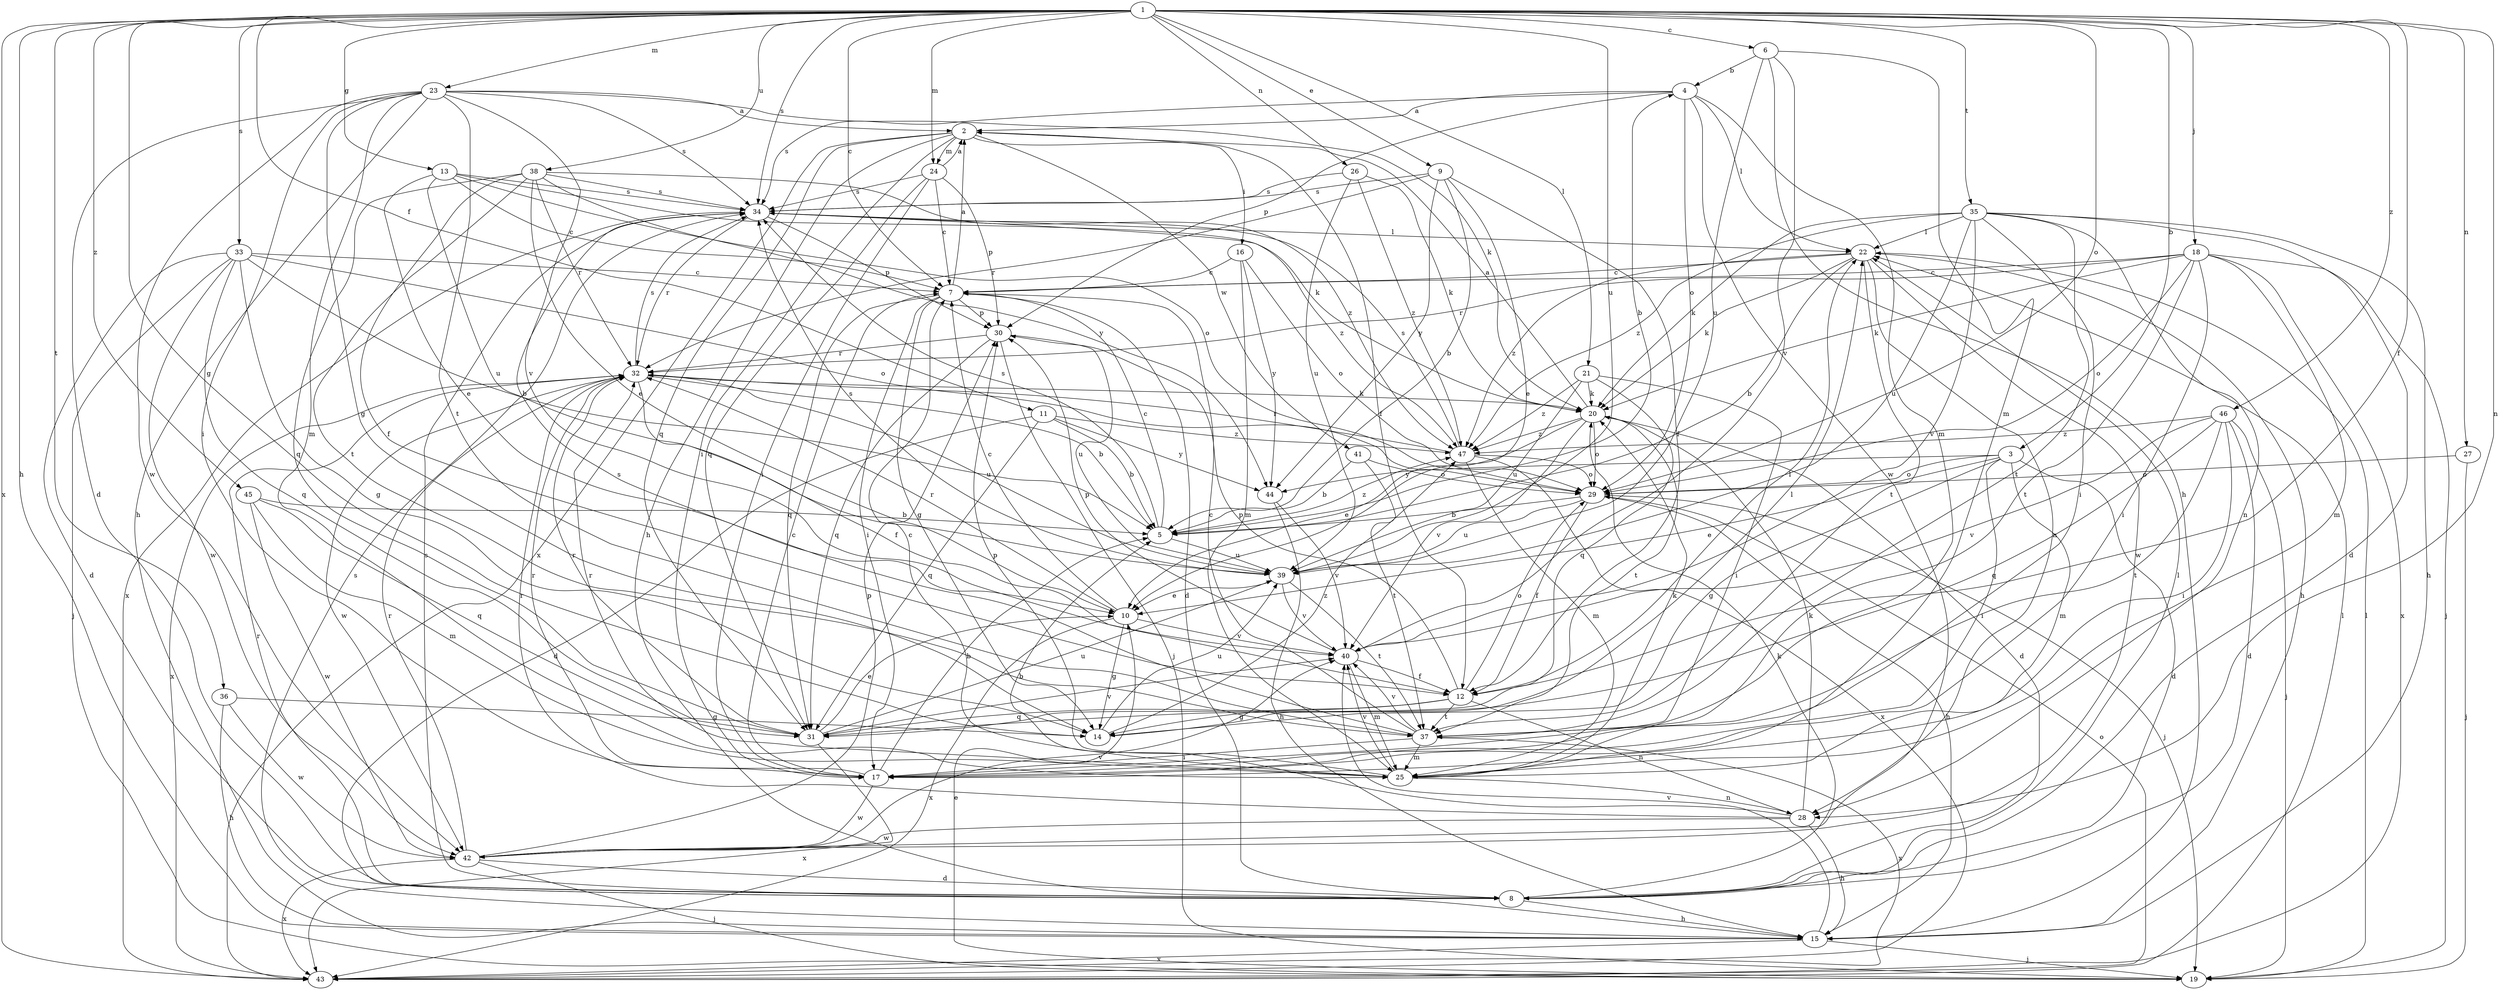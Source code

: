 strict digraph  {
	4 -> 2 [label=a];
	7 -> 2 [label=a];
	20 -> 2 [label=a];
	23 -> 2 [label=a];
	24 -> 2 [label=a];
	1 -> 3 [label=b];
	5 -> 4 [label=b];
	6 -> 4 [label=b];
	9 -> 5 [label=b];
	11 -> 5 [label=b];
	17 -> 5 [label=b];
	22 -> 5 [label=b];
	28 -> 5 [label=b];
	29 -> 5 [label=b];
	32 -> 5 [label=b];
	33 -> 5 [label=b];
	41 -> 5 [label=b];
	45 -> 5 [label=b];
	1 -> 6 [label=c];
	1 -> 7 [label=c];
	5 -> 7 [label=c];
	10 -> 7 [label=c];
	13 -> 7 [label=c];
	16 -> 7 [label=c];
	17 -> 7 [label=c];
	18 -> 7 [label=c];
	22 -> 7 [label=c];
	24 -> 7 [label=c];
	25 -> 7 [label=c];
	33 -> 7 [label=c];
	37 -> 7 [label=c];
	3 -> 8 [label=d];
	7 -> 8 [label=d];
	11 -> 8 [label=d];
	20 -> 8 [label=d];
	23 -> 8 [label=d];
	33 -> 8 [label=d];
	35 -> 8 [label=d];
	42 -> 8 [label=d];
	46 -> 8 [label=d];
	1 -> 9 [label=e];
	3 -> 10 [label=e];
	9 -> 10 [label=e];
	13 -> 10 [label=e];
	19 -> 10 [label=e];
	20 -> 10 [label=e];
	31 -> 10 [label=e];
	38 -> 10 [label=e];
	39 -> 10 [label=e];
	1 -> 11 [label=f];
	1 -> 12 [label=f];
	2 -> 12 [label=f];
	9 -> 12 [label=f];
	29 -> 12 [label=f];
	32 -> 12 [label=f];
	38 -> 12 [label=f];
	40 -> 12 [label=f];
	1 -> 13 [label=g];
	1 -> 14 [label=g];
	3 -> 14 [label=g];
	7 -> 14 [label=g];
	10 -> 14 [label=g];
	12 -> 14 [label=g];
	23 -> 14 [label=g];
	33 -> 14 [label=g];
	36 -> 14 [label=g];
	1 -> 15 [label=h];
	2 -> 15 [label=h];
	6 -> 15 [label=h];
	8 -> 15 [label=h];
	22 -> 15 [label=h];
	23 -> 15 [label=h];
	28 -> 15 [label=h];
	29 -> 15 [label=h];
	35 -> 15 [label=h];
	36 -> 15 [label=h];
	44 -> 15 [label=h];
	2 -> 16 [label=i];
	2 -> 17 [label=i];
	3 -> 17 [label=i];
	7 -> 17 [label=i];
	18 -> 17 [label=i];
	21 -> 17 [label=i];
	23 -> 17 [label=i];
	24 -> 17 [label=i];
	35 -> 17 [label=i];
	37 -> 17 [label=i];
	46 -> 17 [label=i];
	1 -> 18 [label=j];
	15 -> 19 [label=j];
	18 -> 19 [label=j];
	27 -> 19 [label=j];
	29 -> 19 [label=j];
	30 -> 19 [label=j];
	33 -> 19 [label=j];
	42 -> 19 [label=j];
	46 -> 19 [label=j];
	8 -> 20 [label=k];
	13 -> 20 [label=k];
	18 -> 20 [label=k];
	21 -> 20 [label=k];
	22 -> 20 [label=k];
	23 -> 20 [label=k];
	25 -> 20 [label=k];
	26 -> 20 [label=k];
	28 -> 20 [label=k];
	32 -> 20 [label=k];
	35 -> 20 [label=k];
	1 -> 21 [label=l];
	4 -> 22 [label=l];
	8 -> 22 [label=l];
	12 -> 22 [label=l];
	14 -> 22 [label=l];
	19 -> 22 [label=l];
	34 -> 22 [label=l];
	35 -> 22 [label=l];
	43 -> 22 [label=l];
	1 -> 23 [label=m];
	1 -> 24 [label=m];
	2 -> 24 [label=m];
	3 -> 25 [label=m];
	4 -> 25 [label=m];
	6 -> 25 [label=m];
	16 -> 25 [label=m];
	18 -> 25 [label=m];
	23 -> 25 [label=m];
	37 -> 25 [label=m];
	40 -> 25 [label=m];
	45 -> 25 [label=m];
	47 -> 25 [label=m];
	1 -> 26 [label=n];
	1 -> 27 [label=n];
	1 -> 28 [label=n];
	12 -> 28 [label=n];
	22 -> 28 [label=n];
	25 -> 28 [label=n];
	35 -> 28 [label=n];
	1 -> 29 [label=o];
	3 -> 29 [label=o];
	4 -> 29 [label=o];
	12 -> 29 [label=o];
	13 -> 29 [label=o];
	16 -> 29 [label=o];
	18 -> 29 [label=o];
	20 -> 29 [label=o];
	27 -> 29 [label=o];
	33 -> 29 [label=o];
	41 -> 29 [label=o];
	43 -> 29 [label=o];
	47 -> 29 [label=o];
	4 -> 30 [label=p];
	7 -> 30 [label=p];
	12 -> 30 [label=p];
	24 -> 30 [label=p];
	25 -> 30 [label=p];
	34 -> 30 [label=p];
	40 -> 30 [label=p];
	42 -> 30 [label=p];
	2 -> 31 [label=q];
	7 -> 31 [label=q];
	11 -> 31 [label=q];
	12 -> 31 [label=q];
	21 -> 31 [label=q];
	24 -> 31 [label=q];
	30 -> 31 [label=q];
	33 -> 31 [label=q];
	38 -> 31 [label=q];
	45 -> 31 [label=q];
	46 -> 31 [label=q];
	8 -> 32 [label=r];
	9 -> 32 [label=r];
	10 -> 32 [label=r];
	17 -> 32 [label=r];
	18 -> 32 [label=r];
	25 -> 32 [label=r];
	28 -> 32 [label=r];
	30 -> 32 [label=r];
	31 -> 32 [label=r];
	34 -> 32 [label=r];
	38 -> 32 [label=r];
	42 -> 32 [label=r];
	47 -> 32 [label=r];
	1 -> 33 [label=s];
	1 -> 34 [label=s];
	4 -> 34 [label=s];
	5 -> 34 [label=s];
	8 -> 34 [label=s];
	9 -> 34 [label=s];
	13 -> 34 [label=s];
	15 -> 34 [label=s];
	23 -> 34 [label=s];
	24 -> 34 [label=s];
	26 -> 34 [label=s];
	32 -> 34 [label=s];
	37 -> 34 [label=s];
	38 -> 34 [label=s];
	39 -> 34 [label=s];
	47 -> 34 [label=s];
	1 -> 35 [label=t];
	1 -> 36 [label=t];
	12 -> 37 [label=t];
	18 -> 37 [label=t];
	20 -> 37 [label=t];
	22 -> 37 [label=t];
	23 -> 37 [label=t];
	35 -> 37 [label=t];
	38 -> 37 [label=t];
	39 -> 37 [label=t];
	41 -> 37 [label=t];
	46 -> 37 [label=t];
	1 -> 38 [label=u];
	1 -> 39 [label=u];
	5 -> 39 [label=u];
	6 -> 39 [label=u];
	13 -> 39 [label=u];
	14 -> 39 [label=u];
	21 -> 39 [label=u];
	26 -> 39 [label=u];
	29 -> 39 [label=u];
	30 -> 39 [label=u];
	31 -> 39 [label=u];
	32 -> 39 [label=u];
	35 -> 39 [label=u];
	6 -> 40 [label=v];
	10 -> 40 [label=v];
	15 -> 40 [label=v];
	20 -> 40 [label=v];
	23 -> 40 [label=v];
	25 -> 40 [label=v];
	31 -> 40 [label=v];
	35 -> 40 [label=v];
	37 -> 40 [label=v];
	39 -> 40 [label=v];
	42 -> 40 [label=v];
	44 -> 40 [label=v];
	46 -> 40 [label=v];
	2 -> 41 [label=w];
	4 -> 42 [label=w];
	17 -> 42 [label=w];
	22 -> 42 [label=w];
	23 -> 42 [label=w];
	28 -> 42 [label=w];
	32 -> 42 [label=w];
	33 -> 42 [label=w];
	36 -> 42 [label=w];
	45 -> 42 [label=w];
	1 -> 43 [label=x];
	2 -> 43 [label=x];
	10 -> 43 [label=x];
	15 -> 43 [label=x];
	18 -> 43 [label=x];
	31 -> 43 [label=x];
	32 -> 43 [label=x];
	34 -> 43 [label=x];
	37 -> 43 [label=x];
	42 -> 43 [label=x];
	47 -> 43 [label=x];
	3 -> 44 [label=y];
	9 -> 44 [label=y];
	11 -> 44 [label=y];
	16 -> 44 [label=y];
	38 -> 44 [label=y];
	1 -> 45 [label=z];
	1 -> 46 [label=z];
	5 -> 47 [label=z];
	11 -> 47 [label=z];
	14 -> 47 [label=z];
	20 -> 47 [label=z];
	21 -> 47 [label=z];
	22 -> 47 [label=z];
	26 -> 47 [label=z];
	34 -> 47 [label=z];
	35 -> 47 [label=z];
	38 -> 47 [label=z];
	46 -> 47 [label=z];
}
